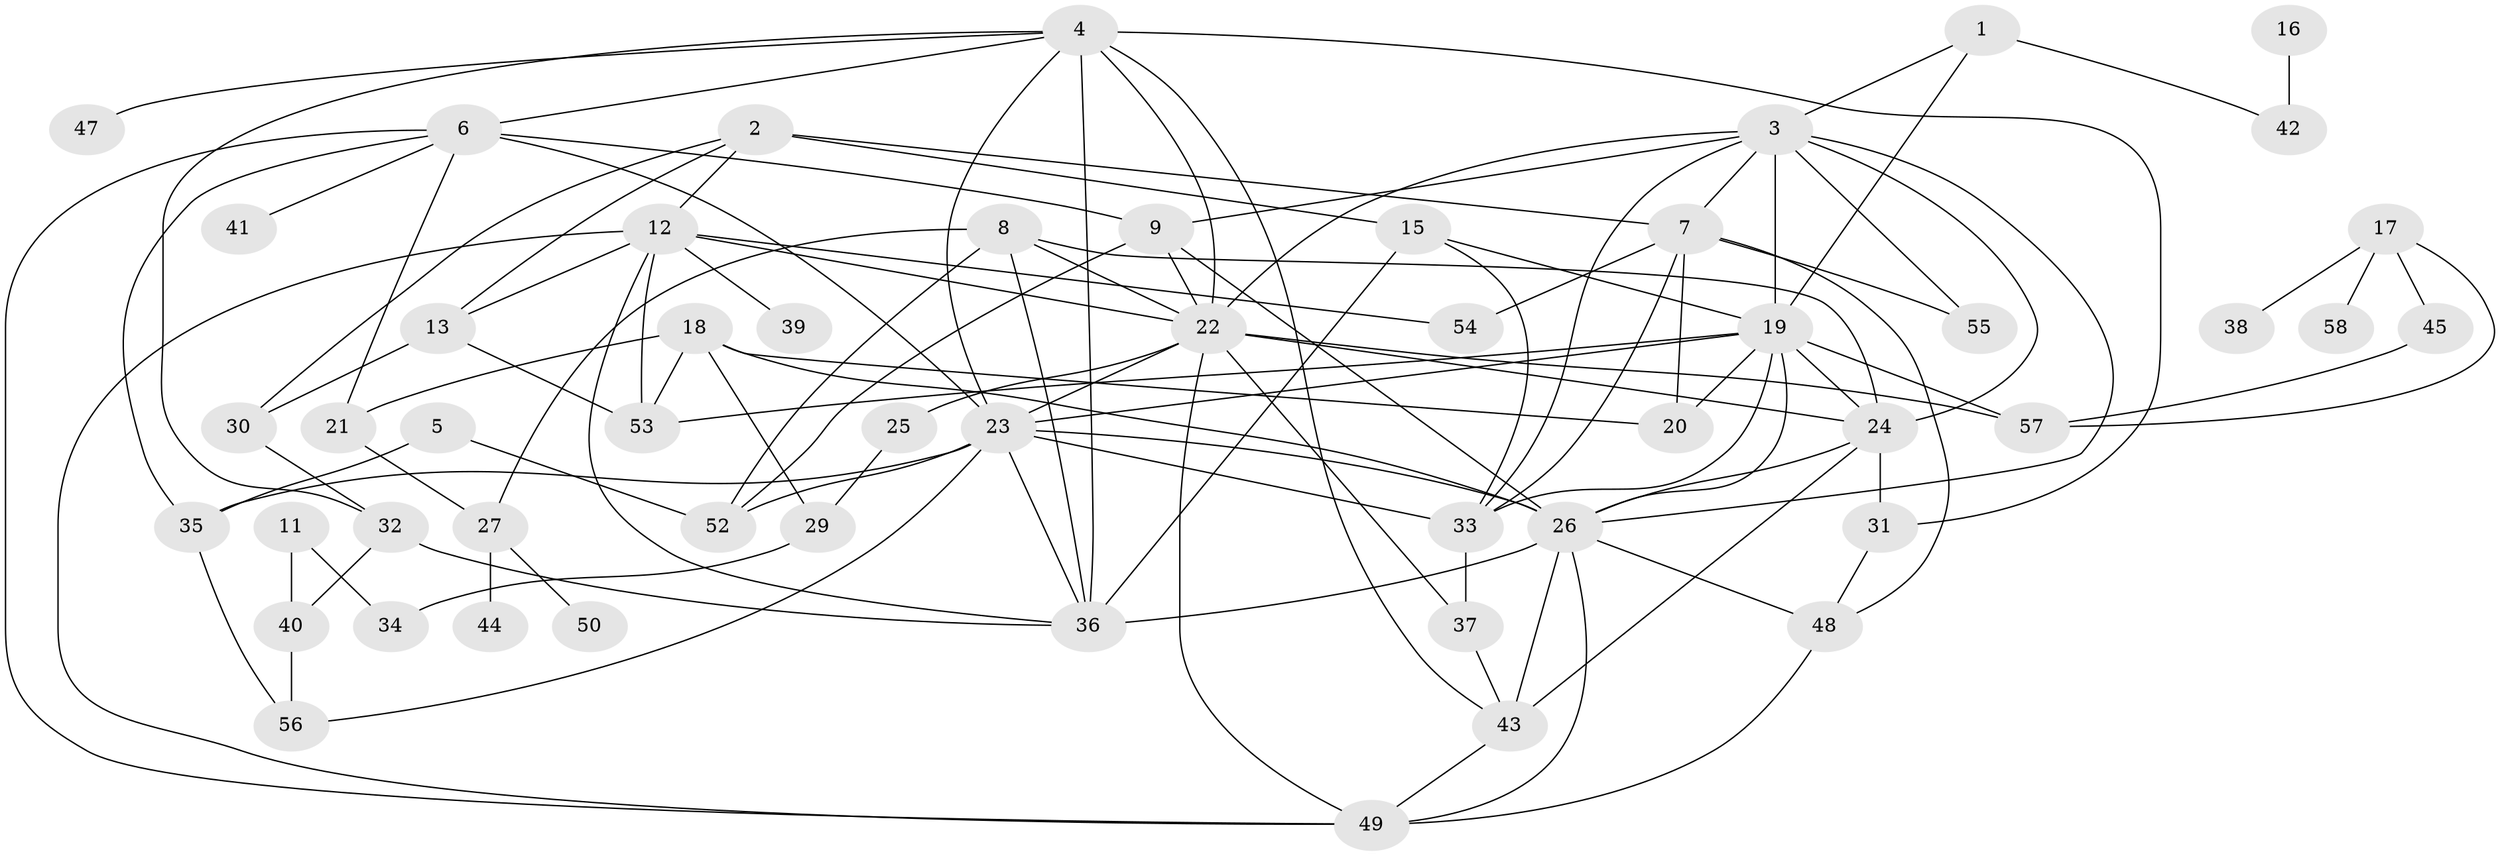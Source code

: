 // original degree distribution, {3: 0.28205128205128205, 8: 0.017094017094017096, 2: 0.21367521367521367, 4: 0.1623931623931624, 0: 0.05128205128205128, 1: 0.1282051282051282, 6: 0.05982905982905983, 5: 0.05982905982905983, 7: 0.02564102564102564}
// Generated by graph-tools (version 1.1) at 2025/33/03/09/25 02:33:43]
// undirected, 53 vertices, 111 edges
graph export_dot {
graph [start="1"]
  node [color=gray90,style=filled];
  1;
  2;
  3;
  4;
  5;
  6;
  7;
  8;
  9;
  11;
  12;
  13;
  15;
  16;
  17;
  18;
  19;
  20;
  21;
  22;
  23;
  24;
  25;
  26;
  27;
  29;
  30;
  31;
  32;
  33;
  34;
  35;
  36;
  37;
  38;
  39;
  40;
  41;
  42;
  43;
  44;
  45;
  47;
  48;
  49;
  50;
  52;
  53;
  54;
  55;
  56;
  57;
  58;
  1 -- 3 [weight=2.0];
  1 -- 19 [weight=1.0];
  1 -- 42 [weight=1.0];
  2 -- 7 [weight=2.0];
  2 -- 12 [weight=1.0];
  2 -- 13 [weight=1.0];
  2 -- 15 [weight=1.0];
  2 -- 30 [weight=1.0];
  3 -- 7 [weight=1.0];
  3 -- 9 [weight=1.0];
  3 -- 19 [weight=3.0];
  3 -- 22 [weight=1.0];
  3 -- 24 [weight=1.0];
  3 -- 26 [weight=1.0];
  3 -- 33 [weight=1.0];
  3 -- 55 [weight=1.0];
  4 -- 6 [weight=1.0];
  4 -- 22 [weight=1.0];
  4 -- 23 [weight=1.0];
  4 -- 31 [weight=2.0];
  4 -- 32 [weight=1.0];
  4 -- 36 [weight=1.0];
  4 -- 43 [weight=1.0];
  4 -- 47 [weight=1.0];
  5 -- 35 [weight=1.0];
  5 -- 52 [weight=1.0];
  6 -- 9 [weight=2.0];
  6 -- 21 [weight=1.0];
  6 -- 23 [weight=1.0];
  6 -- 35 [weight=1.0];
  6 -- 41 [weight=1.0];
  6 -- 49 [weight=1.0];
  7 -- 20 [weight=1.0];
  7 -- 33 [weight=1.0];
  7 -- 48 [weight=1.0];
  7 -- 54 [weight=1.0];
  7 -- 55 [weight=1.0];
  8 -- 22 [weight=1.0];
  8 -- 24 [weight=1.0];
  8 -- 27 [weight=1.0];
  8 -- 36 [weight=1.0];
  8 -- 52 [weight=1.0];
  9 -- 22 [weight=1.0];
  9 -- 26 [weight=1.0];
  9 -- 52 [weight=1.0];
  11 -- 34 [weight=1.0];
  11 -- 40 [weight=1.0];
  12 -- 13 [weight=1.0];
  12 -- 22 [weight=1.0];
  12 -- 36 [weight=1.0];
  12 -- 39 [weight=1.0];
  12 -- 49 [weight=1.0];
  12 -- 53 [weight=1.0];
  12 -- 54 [weight=1.0];
  13 -- 30 [weight=1.0];
  13 -- 53 [weight=1.0];
  15 -- 19 [weight=1.0];
  15 -- 33 [weight=1.0];
  15 -- 36 [weight=2.0];
  16 -- 42 [weight=1.0];
  17 -- 38 [weight=1.0];
  17 -- 45 [weight=1.0];
  17 -- 57 [weight=1.0];
  17 -- 58 [weight=1.0];
  18 -- 20 [weight=1.0];
  18 -- 21 [weight=1.0];
  18 -- 26 [weight=1.0];
  18 -- 29 [weight=1.0];
  18 -- 53 [weight=1.0];
  19 -- 20 [weight=1.0];
  19 -- 23 [weight=1.0];
  19 -- 24 [weight=1.0];
  19 -- 26 [weight=1.0];
  19 -- 33 [weight=1.0];
  19 -- 53 [weight=1.0];
  19 -- 57 [weight=1.0];
  21 -- 27 [weight=1.0];
  22 -- 23 [weight=1.0];
  22 -- 24 [weight=1.0];
  22 -- 25 [weight=1.0];
  22 -- 37 [weight=1.0];
  22 -- 49 [weight=2.0];
  22 -- 57 [weight=1.0];
  23 -- 26 [weight=2.0];
  23 -- 33 [weight=1.0];
  23 -- 35 [weight=1.0];
  23 -- 36 [weight=1.0];
  23 -- 52 [weight=1.0];
  23 -- 56 [weight=1.0];
  24 -- 26 [weight=1.0];
  24 -- 31 [weight=1.0];
  24 -- 43 [weight=2.0];
  25 -- 29 [weight=1.0];
  26 -- 36 [weight=1.0];
  26 -- 43 [weight=1.0];
  26 -- 48 [weight=1.0];
  26 -- 49 [weight=2.0];
  27 -- 44 [weight=1.0];
  27 -- 50 [weight=1.0];
  29 -- 34 [weight=1.0];
  30 -- 32 [weight=1.0];
  31 -- 48 [weight=1.0];
  32 -- 36 [weight=1.0];
  32 -- 40 [weight=1.0];
  33 -- 37 [weight=1.0];
  35 -- 56 [weight=1.0];
  37 -- 43 [weight=1.0];
  40 -- 56 [weight=1.0];
  43 -- 49 [weight=1.0];
  45 -- 57 [weight=1.0];
  48 -- 49 [weight=1.0];
}
